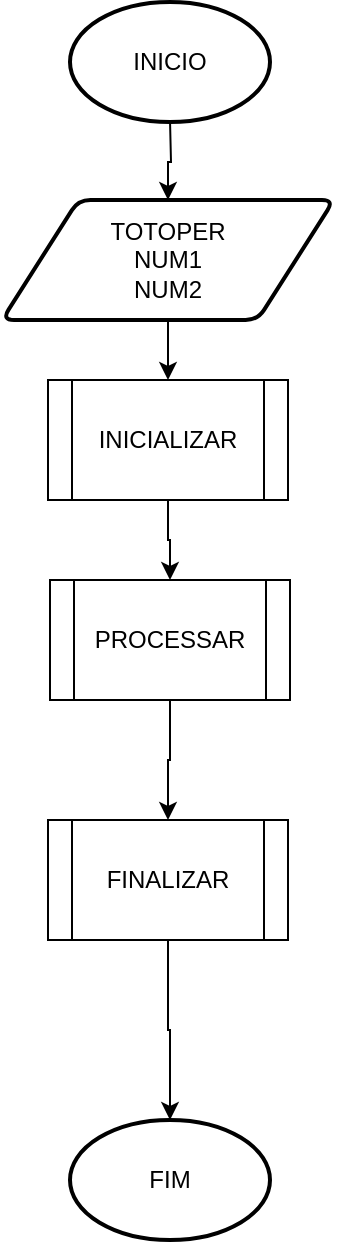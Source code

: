 <mxfile version="26.0.5" pages="4">
  <diagram name="INICIO" id="EMIA9E0ZmFxdkjyEhuyx">
    <mxGraphModel dx="1434" dy="780" grid="1" gridSize="10" guides="1" tooltips="1" connect="1" arrows="1" fold="1" page="1" pageScale="1" pageWidth="1169" pageHeight="827" math="0" shadow="0">
      <root>
        <mxCell id="0" />
        <mxCell id="1" parent="0" />
        <mxCell id="EFtrLgJK5FYmjv3bWUjU-2" style="edgeStyle=orthogonalEdgeStyle;rounded=0;orthogonalLoop=1;jettySize=auto;html=1;entryX=0.5;entryY=0;entryDx=0;entryDy=0;" edge="1" parent="1" target="EFtrLgJK5FYmjv3bWUjU-1">
          <mxGeometry relative="1" as="geometry">
            <mxPoint x="585" y="90" as="sourcePoint" />
            <mxPoint x="585" y="120" as="targetPoint" />
          </mxGeometry>
        </mxCell>
        <mxCell id="7HLD-ehBFF3OfpUX7R_S-1" value="INICIO" style="strokeWidth=2;html=1;shape=mxgraph.flowchart.start_1;whiteSpace=wrap;" vertex="1" parent="1">
          <mxGeometry x="535" y="31" width="100" height="60" as="geometry" />
        </mxCell>
        <mxCell id="7HLD-ehBFF3OfpUX7R_S-2" value="FIM" style="strokeWidth=2;html=1;shape=mxgraph.flowchart.start_1;whiteSpace=wrap;" vertex="1" parent="1">
          <mxGeometry x="535" y="590" width="100" height="60" as="geometry" />
        </mxCell>
        <mxCell id="7HLD-ehBFF3OfpUX7R_S-13" style="edgeStyle=orthogonalEdgeStyle;rounded=0;orthogonalLoop=1;jettySize=auto;html=1;" edge="1" parent="1" source="7HLD-ehBFF3OfpUX7R_S-9" target="7HLD-ehBFF3OfpUX7R_S-10">
          <mxGeometry relative="1" as="geometry" />
        </mxCell>
        <UserObject label="INICIALIZAR" link="data:page/id,Ad5g7CwGwTluV4VifwYj" id="7HLD-ehBFF3OfpUX7R_S-9">
          <mxCell style="shape=process;whiteSpace=wrap;html=1;backgroundOutline=1;" vertex="1" parent="1">
            <mxGeometry x="524" y="220" width="120" height="60" as="geometry" />
          </mxCell>
        </UserObject>
        <mxCell id="7HLD-ehBFF3OfpUX7R_S-14" style="edgeStyle=orthogonalEdgeStyle;rounded=0;orthogonalLoop=1;jettySize=auto;html=1;" edge="1" parent="1" source="7HLD-ehBFF3OfpUX7R_S-10" target="7HLD-ehBFF3OfpUX7R_S-11">
          <mxGeometry relative="1" as="geometry" />
        </mxCell>
        <UserObject label="PROCESSAR&lt;span style=&quot;color: rgba(0, 0, 0, 0); font-family: monospace; font-size: 0px; text-align: start; text-wrap-mode: nowrap;&quot;&gt;%3CmxGraphModel%3E%3Croot%3E%3CmxCell%20id%3D%220%22%2F%3E%3CmxCell%20id%3D%221%22%20parent%3D%220%22%2F%3E%3CmxCell%20id%3D%222%22%20value%3D%22INICIALIZAR%22%20style%3D%22shape%3Dprocess%3BwhiteSpace%3Dwrap%3Bhtml%3D1%3BbackgroundOutline%3D1%3B%22%20vertex%3D%221%22%20parent%3D%221%22%3E%3CmxGeometry%20x%3D%22520%22%20y%3D%22370%22%20width%3D%22120%22%20height%3D%2260%22%20as%3D%22geometry%22%2F%3E%3C%2FmxCell%3E%3C%2Froot%3E%3C%2FmxGraphModel%3E&lt;/span&gt;" link="data:page/id,w9e2gjbsPphAWo3gm4Yv" id="7HLD-ehBFF3OfpUX7R_S-10">
          <mxCell style="shape=process;whiteSpace=wrap;html=1;backgroundOutline=1;" vertex="1" parent="1">
            <mxGeometry x="525" y="320" width="120" height="60" as="geometry" />
          </mxCell>
        </UserObject>
        <UserObject label="FINALIZAR" link="data:page/id,82E7aqBW61eXxub2g5JF" id="7HLD-ehBFF3OfpUX7R_S-11">
          <mxCell style="shape=process;whiteSpace=wrap;html=1;backgroundOutline=1;" vertex="1" parent="1">
            <mxGeometry x="524" y="440" width="120" height="60" as="geometry" />
          </mxCell>
        </UserObject>
        <mxCell id="7HLD-ehBFF3OfpUX7R_S-15" style="edgeStyle=orthogonalEdgeStyle;rounded=0;orthogonalLoop=1;jettySize=auto;html=1;entryX=0.5;entryY=0;entryDx=0;entryDy=0;entryPerimeter=0;" edge="1" parent="1" source="7HLD-ehBFF3OfpUX7R_S-11" target="7HLD-ehBFF3OfpUX7R_S-2">
          <mxGeometry relative="1" as="geometry" />
        </mxCell>
        <mxCell id="EFtrLgJK5FYmjv3bWUjU-3" style="edgeStyle=orthogonalEdgeStyle;rounded=0;orthogonalLoop=1;jettySize=auto;html=1;" edge="1" parent="1" source="EFtrLgJK5FYmjv3bWUjU-1" target="7HLD-ehBFF3OfpUX7R_S-9">
          <mxGeometry relative="1" as="geometry" />
        </mxCell>
        <mxCell id="EFtrLgJK5FYmjv3bWUjU-1" value="TOTOPER&lt;div&gt;NUM1&lt;/div&gt;&lt;div&gt;NUM2&lt;/div&gt;" style="shape=parallelogram;html=1;strokeWidth=2;perimeter=parallelogramPerimeter;whiteSpace=wrap;rounded=1;arcSize=12;size=0.23;" vertex="1" parent="1">
          <mxGeometry x="501" y="130" width="166" height="60" as="geometry" />
        </mxCell>
      </root>
    </mxGraphModel>
  </diagram>
  <diagram id="Ad5g7CwGwTluV4VifwYj" name="INICIALIZAR">
    <mxGraphModel dx="1434" dy="780" grid="1" gridSize="10" guides="1" tooltips="1" connect="1" arrows="1" fold="1" page="1" pageScale="1" pageWidth="1169" pageHeight="827" math="0" shadow="0">
      <root>
        <mxCell id="0" />
        <mxCell id="1" parent="0" />
        <mxCell id="DKsqjBfrPFoWlwL2nh0w-1" style="edgeStyle=orthogonalEdgeStyle;rounded=0;orthogonalLoop=1;jettySize=auto;html=1;entryX=0.5;entryY=0;entryDx=0;entryDy=0;" edge="1" parent="1" source="DKsqjBfrPFoWlwL2nh0w-2" target="DKsqjBfrPFoWlwL2nh0w-7">
          <mxGeometry relative="1" as="geometry">
            <mxPoint x="585" y="250" as="targetPoint" />
          </mxGeometry>
        </mxCell>
        <mxCell id="DKsqjBfrPFoWlwL2nh0w-2" value="INICIALIZAR" style="strokeWidth=2;html=1;shape=mxgraph.flowchart.start_1;whiteSpace=wrap;" vertex="1" parent="1">
          <mxGeometry x="535" y="140" width="100" height="60" as="geometry" />
        </mxCell>
        <mxCell id="DKsqjBfrPFoWlwL2nh0w-3" value="FIM" style="strokeWidth=2;html=1;shape=mxgraph.flowchart.start_1;whiteSpace=wrap;" vertex="1" parent="1">
          <mxGeometry x="535" y="460" width="100" height="60" as="geometry" />
        </mxCell>
        <mxCell id="DKsqjBfrPFoWlwL2nh0w-6" style="edgeStyle=orthogonalEdgeStyle;rounded=0;orthogonalLoop=1;jettySize=auto;html=1;" edge="1" parent="1" source="DKsqjBfrPFoWlwL2nh0w-7" target="DKsqjBfrPFoWlwL2nh0w-3">
          <mxGeometry relative="1" as="geometry" />
        </mxCell>
        <mxCell id="DKsqjBfrPFoWlwL2nh0w-7" value="NUM1&lt;div&gt;NUM2&lt;/div&gt;" style="html=1;strokeWidth=2;shape=manualInput;whiteSpace=wrap;rounded=1;size=26;arcSize=11;" vertex="1" parent="1">
          <mxGeometry x="535" y="280" width="100" height="70" as="geometry" />
        </mxCell>
      </root>
    </mxGraphModel>
  </diagram>
  <diagram id="w9e2gjbsPphAWo3gm4Yv" name="PROCESSAR">
    <mxGraphModel dx="1434" dy="780" grid="1" gridSize="10" guides="1" tooltips="1" connect="1" arrows="1" fold="1" page="1" pageScale="1" pageWidth="1169" pageHeight="827" math="0" shadow="0">
      <root>
        <mxCell id="0" />
        <mxCell id="1" parent="0" />
        <mxCell id="z_aFJN-d0INjLyInOznB-2" value="PROCESSAR" style="strokeWidth=2;html=1;shape=mxgraph.flowchart.start_1;whiteSpace=wrap;" vertex="1" parent="1">
          <mxGeometry x="90" y="50" width="100" height="60" as="geometry" />
        </mxCell>
        <mxCell id="z_aFJN-d0INjLyInOznB-3" value="FIM" style="strokeWidth=2;html=1;shape=mxgraph.flowchart.start_1;whiteSpace=wrap;" vertex="1" parent="1">
          <mxGeometry x="90" y="569" width="100" height="60" as="geometry" />
        </mxCell>
        <mxCell id="3ueva2WTK3g1cqVJtEH2-2" style="edgeStyle=orthogonalEdgeStyle;rounded=0;orthogonalLoop=1;jettySize=auto;html=1;" edge="1" parent="1" source="z_aFJN-d0INjLyInOznB-5" target="KID5dwyUe0Pg4kjxe8Pp-1">
          <mxGeometry relative="1" as="geometry" />
        </mxCell>
        <mxCell id="z_aFJN-d0INjLyInOznB-5" value="NUM1&lt;div&gt;NUM2&lt;/div&gt;" style="strokeWidth=2;html=1;shape=mxgraph.flowchart.display;whiteSpace=wrap;" vertex="1" parent="1">
          <mxGeometry x="90" y="130" width="100" height="60" as="geometry" />
        </mxCell>
        <mxCell id="3ueva2WTK3g1cqVJtEH2-3" style="edgeStyle=orthogonalEdgeStyle;rounded=0;orthogonalLoop=1;jettySize=auto;html=1;" edge="1" parent="1" target="KID5dwyUe0Pg4kjxe8Pp-2">
          <mxGeometry relative="1" as="geometry">
            <mxPoint x="140.029" y="270" as="sourcePoint" />
            <mxPoint x="140.029" y="289" as="targetPoint" />
          </mxGeometry>
        </mxCell>
        <mxCell id="KID5dwyUe0Pg4kjxe8Pp-1" value="SOMA" style="shape=process;whiteSpace=wrap;html=1;backgroundOutline=1;" vertex="1" parent="1">
          <mxGeometry x="80" y="210" width="120" height="60" as="geometry" />
        </mxCell>
        <mxCell id="3ueva2WTK3g1cqVJtEH2-4" style="edgeStyle=orthogonalEdgeStyle;rounded=0;orthogonalLoop=1;jettySize=auto;html=1;" edge="1" parent="1" target="KID5dwyUe0Pg4kjxe8Pp-3">
          <mxGeometry relative="1" as="geometry">
            <mxPoint x="140.029" y="356" as="sourcePoint" />
            <mxPoint x="140" y="368" as="targetPoint" />
          </mxGeometry>
        </mxCell>
        <mxCell id="KID5dwyUe0Pg4kjxe8Pp-2" value="SUBTRACAO" style="shape=process;whiteSpace=wrap;html=1;backgroundOutline=1;" vertex="1" parent="1">
          <mxGeometry x="80" y="296" width="120" height="60" as="geometry" />
        </mxCell>
        <mxCell id="3ueva2WTK3g1cqVJtEH2-5" style="edgeStyle=orthogonalEdgeStyle;rounded=0;orthogonalLoop=1;jettySize=auto;html=1;entryX=0.5;entryY=0;entryDx=0;entryDy=0;" edge="1" parent="1" source="KID5dwyUe0Pg4kjxe8Pp-3" target="KID5dwyUe0Pg4kjxe8Pp-4">
          <mxGeometry relative="1" as="geometry" />
        </mxCell>
        <mxCell id="KID5dwyUe0Pg4kjxe8Pp-3" value="DIVISAO" style="shape=process;whiteSpace=wrap;html=1;backgroundOutline=1;" vertex="1" parent="1">
          <mxGeometry x="80" y="382" width="120" height="60" as="geometry" />
        </mxCell>
        <mxCell id="3ueva2WTK3g1cqVJtEH2-6" style="edgeStyle=orthogonalEdgeStyle;rounded=0;orthogonalLoop=1;jettySize=auto;html=1;" edge="1" parent="1" source="KID5dwyUe0Pg4kjxe8Pp-4" target="z_aFJN-d0INjLyInOznB-3">
          <mxGeometry relative="1" as="geometry" />
        </mxCell>
        <mxCell id="KID5dwyUe0Pg4kjxe8Pp-4" value="MULTIPLICACAO" style="shape=process;whiteSpace=wrap;html=1;backgroundOutline=1;" vertex="1" parent="1">
          <mxGeometry x="80" y="480" width="120" height="60" as="geometry" />
        </mxCell>
        <mxCell id="KID5dwyUe0Pg4kjxe8Pp-5" value="SOMA" style="strokeWidth=2;html=1;shape=mxgraph.flowchart.start_1;whiteSpace=wrap;" vertex="1" parent="1">
          <mxGeometry x="308" y="40" width="100" height="60" as="geometry" />
        </mxCell>
        <mxCell id="xxE06-n0pQd6NzW_jNuk-2" style="edgeStyle=orthogonalEdgeStyle;rounded=0;orthogonalLoop=1;jettySize=auto;html=1;" edge="1" parent="1" source="KID5dwyUe0Pg4kjxe8Pp-6" target="KID5dwyUe0Pg4kjxe8Pp-7">
          <mxGeometry relative="1" as="geometry" />
        </mxCell>
        <mxCell id="KID5dwyUe0Pg4kjxe8Pp-6" value="RES = NUM1 + NUM2&lt;div&gt;TOTOPER + 1&lt;/div&gt;" style="rounded=1;whiteSpace=wrap;html=1;absoluteArcSize=1;arcSize=14;strokeWidth=2;" vertex="1" parent="1">
          <mxGeometry x="280.5" y="130" width="155" height="40" as="geometry" />
        </mxCell>
        <mxCell id="xxE06-n0pQd6NzW_jNuk-3" style="edgeStyle=orthogonalEdgeStyle;rounded=0;orthogonalLoop=1;jettySize=auto;html=1;" edge="1" parent="1" source="KID5dwyUe0Pg4kjxe8Pp-7" target="KID5dwyUe0Pg4kjxe8Pp-8">
          <mxGeometry relative="1" as="geometry" />
        </mxCell>
        <mxCell id="KID5dwyUe0Pg4kjxe8Pp-7" value="RES" style="strokeWidth=2;html=1;shape=mxgraph.flowchart.display;whiteSpace=wrap;" vertex="1" parent="1">
          <mxGeometry x="308" y="190" width="100" height="60" as="geometry" />
        </mxCell>
        <mxCell id="KID5dwyUe0Pg4kjxe8Pp-8" value="FIM" style="strokeWidth=2;html=1;shape=mxgraph.flowchart.start_1;whiteSpace=wrap;" vertex="1" parent="1">
          <mxGeometry x="308" y="280" width="100" height="60" as="geometry" />
        </mxCell>
        <mxCell id="xxE06-n0pQd6NzW_jNuk-4" style="edgeStyle=orthogonalEdgeStyle;rounded=0;orthogonalLoop=1;jettySize=auto;html=1;" edge="1" parent="1" source="KID5dwyUe0Pg4kjxe8Pp-9" target="KID5dwyUe0Pg4kjxe8Pp-10">
          <mxGeometry relative="1" as="geometry" />
        </mxCell>
        <mxCell id="KID5dwyUe0Pg4kjxe8Pp-9" value="SUBTRACAO" style="strokeWidth=2;html=1;shape=mxgraph.flowchart.start_1;whiteSpace=wrap;" vertex="1" parent="1">
          <mxGeometry x="540" y="40" width="100" height="60" as="geometry" />
        </mxCell>
        <mxCell id="xxE06-n0pQd6NzW_jNuk-5" style="edgeStyle=orthogonalEdgeStyle;rounded=0;orthogonalLoop=1;jettySize=auto;html=1;" edge="1" parent="1" source="KID5dwyUe0Pg4kjxe8Pp-10" target="KID5dwyUe0Pg4kjxe8Pp-11">
          <mxGeometry relative="1" as="geometry" />
        </mxCell>
        <mxCell id="KID5dwyUe0Pg4kjxe8Pp-10" value="RES = NUM1 - NUM2&lt;div&gt;&lt;span style=&quot;background-color: transparent; color: light-dark(rgb(0, 0, 0), rgb(255, 255, 255));&quot;&gt;TOTOPER + 1&lt;/span&gt;&lt;/div&gt;" style="rounded=1;whiteSpace=wrap;html=1;absoluteArcSize=1;arcSize=14;strokeWidth=2;" vertex="1" parent="1">
          <mxGeometry x="525" y="130" width="130" height="30" as="geometry" />
        </mxCell>
        <mxCell id="xxE06-n0pQd6NzW_jNuk-6" style="edgeStyle=orthogonalEdgeStyle;rounded=0;orthogonalLoop=1;jettySize=auto;html=1;" edge="1" parent="1" source="KID5dwyUe0Pg4kjxe8Pp-11" target="KID5dwyUe0Pg4kjxe8Pp-12">
          <mxGeometry relative="1" as="geometry" />
        </mxCell>
        <mxCell id="KID5dwyUe0Pg4kjxe8Pp-11" value="RES" style="strokeWidth=2;html=1;shape=mxgraph.flowchart.display;whiteSpace=wrap;" vertex="1" parent="1">
          <mxGeometry x="540" y="190" width="100" height="60" as="geometry" />
        </mxCell>
        <mxCell id="KID5dwyUe0Pg4kjxe8Pp-12" value="FIM" style="strokeWidth=2;html=1;shape=mxgraph.flowchart.start_1;whiteSpace=wrap;" vertex="1" parent="1">
          <mxGeometry x="540" y="280" width="100" height="60" as="geometry" />
        </mxCell>
        <mxCell id="xxE06-n0pQd6NzW_jNuk-7" style="edgeStyle=orthogonalEdgeStyle;rounded=0;orthogonalLoop=1;jettySize=auto;html=1;" edge="1" parent="1" source="KID5dwyUe0Pg4kjxe8Pp-13" target="KID5dwyUe0Pg4kjxe8Pp-14">
          <mxGeometry relative="1" as="geometry" />
        </mxCell>
        <mxCell id="KID5dwyUe0Pg4kjxe8Pp-13" value="DIVISAO" style="strokeWidth=2;html=1;shape=mxgraph.flowchart.start_1;whiteSpace=wrap;" vertex="1" parent="1">
          <mxGeometry x="770" y="40" width="100" height="60" as="geometry" />
        </mxCell>
        <mxCell id="xxE06-n0pQd6NzW_jNuk-8" style="edgeStyle=orthogonalEdgeStyle;rounded=0;orthogonalLoop=1;jettySize=auto;html=1;" edge="1" parent="1" source="KID5dwyUe0Pg4kjxe8Pp-14" target="KID5dwyUe0Pg4kjxe8Pp-15">
          <mxGeometry relative="1" as="geometry" />
        </mxCell>
        <mxCell id="KID5dwyUe0Pg4kjxe8Pp-14" value="RES = NUM1 / NUM2&lt;div&gt;&lt;span style=&quot;background-color: transparent; color: light-dark(rgb(0, 0, 0), rgb(255, 255, 255));&quot;&gt;TOTOPER + 1&lt;/span&gt;&lt;/div&gt;" style="rounded=1;whiteSpace=wrap;html=1;absoluteArcSize=1;arcSize=14;strokeWidth=2;" vertex="1" parent="1">
          <mxGeometry x="750" y="130" width="140" height="30" as="geometry" />
        </mxCell>
        <mxCell id="xxE06-n0pQd6NzW_jNuk-9" style="edgeStyle=orthogonalEdgeStyle;rounded=0;orthogonalLoop=1;jettySize=auto;html=1;" edge="1" parent="1" source="KID5dwyUe0Pg4kjxe8Pp-15" target="KID5dwyUe0Pg4kjxe8Pp-16">
          <mxGeometry relative="1" as="geometry" />
        </mxCell>
        <mxCell id="KID5dwyUe0Pg4kjxe8Pp-15" value="RES" style="strokeWidth=2;html=1;shape=mxgraph.flowchart.display;whiteSpace=wrap;" vertex="1" parent="1">
          <mxGeometry x="770" y="190" width="100" height="60" as="geometry" />
        </mxCell>
        <mxCell id="KID5dwyUe0Pg4kjxe8Pp-16" value="FIM" style="strokeWidth=2;html=1;shape=mxgraph.flowchart.start_1;whiteSpace=wrap;" vertex="1" parent="1">
          <mxGeometry x="770" y="280" width="100" height="60" as="geometry" />
        </mxCell>
        <mxCell id="xxE06-n0pQd6NzW_jNuk-10" style="edgeStyle=orthogonalEdgeStyle;rounded=0;orthogonalLoop=1;jettySize=auto;html=1;" edge="1" parent="1" source="KID5dwyUe0Pg4kjxe8Pp-17" target="KID5dwyUe0Pg4kjxe8Pp-18">
          <mxGeometry relative="1" as="geometry" />
        </mxCell>
        <mxCell id="KID5dwyUe0Pg4kjxe8Pp-17" value="MULTIPLICACAO" style="strokeWidth=2;html=1;shape=mxgraph.flowchart.start_1;whiteSpace=wrap;" vertex="1" parent="1">
          <mxGeometry x="990" y="40" width="100" height="60" as="geometry" />
        </mxCell>
        <mxCell id="xxE06-n0pQd6NzW_jNuk-11" style="edgeStyle=orthogonalEdgeStyle;rounded=0;orthogonalLoop=1;jettySize=auto;html=1;" edge="1" parent="1" source="KID5dwyUe0Pg4kjxe8Pp-18" target="KID5dwyUe0Pg4kjxe8Pp-19">
          <mxGeometry relative="1" as="geometry" />
        </mxCell>
        <mxCell id="KID5dwyUe0Pg4kjxe8Pp-18" value="RES = NUM1 * NUM2&lt;div&gt;&lt;span style=&quot;background-color: transparent; color: light-dark(rgb(0, 0, 0), rgb(255, 255, 255));&quot;&gt;TOTOPER + 1&lt;/span&gt;&lt;/div&gt;" style="rounded=1;whiteSpace=wrap;html=1;absoluteArcSize=1;arcSize=14;strokeWidth=2;" vertex="1" parent="1">
          <mxGeometry x="965" y="130" width="150" height="30" as="geometry" />
        </mxCell>
        <mxCell id="xxE06-n0pQd6NzW_jNuk-12" style="edgeStyle=orthogonalEdgeStyle;rounded=0;orthogonalLoop=1;jettySize=auto;html=1;" edge="1" parent="1" source="KID5dwyUe0Pg4kjxe8Pp-19" target="KID5dwyUe0Pg4kjxe8Pp-20">
          <mxGeometry relative="1" as="geometry" />
        </mxCell>
        <mxCell id="KID5dwyUe0Pg4kjxe8Pp-19" value="RES" style="strokeWidth=2;html=1;shape=mxgraph.flowchart.display;whiteSpace=wrap;" vertex="1" parent="1">
          <mxGeometry x="990" y="190" width="100" height="60" as="geometry" />
        </mxCell>
        <mxCell id="KID5dwyUe0Pg4kjxe8Pp-20" value="FIM" style="strokeWidth=2;html=1;shape=mxgraph.flowchart.start_1;whiteSpace=wrap;" vertex="1" parent="1">
          <mxGeometry x="990" y="280" width="100" height="60" as="geometry" />
        </mxCell>
        <mxCell id="xxE06-n0pQd6NzW_jNuk-1" style="edgeStyle=orthogonalEdgeStyle;rounded=0;orthogonalLoop=1;jettySize=auto;html=1;entryX=0.5;entryY=0;entryDx=0;entryDy=0;" edge="1" parent="1" source="KID5dwyUe0Pg4kjxe8Pp-5" target="KID5dwyUe0Pg4kjxe8Pp-6">
          <mxGeometry relative="1" as="geometry" />
        </mxCell>
        <mxCell id="3ueva2WTK3g1cqVJtEH2-1" style="edgeStyle=orthogonalEdgeStyle;rounded=0;orthogonalLoop=1;jettySize=auto;html=1;entryX=0.5;entryY=0;entryDx=0;entryDy=0;entryPerimeter=0;" edge="1" parent="1" source="z_aFJN-d0INjLyInOznB-2" target="z_aFJN-d0INjLyInOznB-5">
          <mxGeometry relative="1" as="geometry" />
        </mxCell>
      </root>
    </mxGraphModel>
  </diagram>
  <diagram id="82E7aqBW61eXxub2g5JF" name="FINALIZAR">
    <mxGraphModel dx="1434" dy="780" grid="1" gridSize="10" guides="1" tooltips="1" connect="1" arrows="1" fold="1" page="1" pageScale="1" pageWidth="1169" pageHeight="827" math="0" shadow="0">
      <root>
        <mxCell id="0" />
        <mxCell id="1" parent="0" />
        <mxCell id="t2edCNZSjHufa-XDHhb3-2" value="FINALIZAR" style="strokeWidth=2;html=1;shape=mxgraph.flowchart.start_1;whiteSpace=wrap;" vertex="1" parent="1">
          <mxGeometry x="535" y="140" width="100" height="60" as="geometry" />
        </mxCell>
        <mxCell id="t2edCNZSjHufa-XDHhb3-3" value="FIM" style="strokeWidth=2;html=1;shape=mxgraph.flowchart.start_1;whiteSpace=wrap;" vertex="1" parent="1">
          <mxGeometry x="535" y="330" width="100" height="60" as="geometry" />
        </mxCell>
        <mxCell id="t2edCNZSjHufa-XDHhb3-8" value="TOTOPER" style="strokeWidth=2;html=1;shape=mxgraph.flowchart.display;whiteSpace=wrap;" vertex="1" parent="1">
          <mxGeometry x="535" y="240" width="100" height="60" as="geometry" />
        </mxCell>
        <mxCell id="t2edCNZSjHufa-XDHhb3-9" style="edgeStyle=orthogonalEdgeStyle;rounded=0;orthogonalLoop=1;jettySize=auto;html=1;entryX=0.5;entryY=0;entryDx=0;entryDy=0;entryPerimeter=0;" edge="1" parent="1" source="t2edCNZSjHufa-XDHhb3-2" target="t2edCNZSjHufa-XDHhb3-8">
          <mxGeometry relative="1" as="geometry" />
        </mxCell>
        <mxCell id="t2edCNZSjHufa-XDHhb3-10" style="edgeStyle=orthogonalEdgeStyle;rounded=0;orthogonalLoop=1;jettySize=auto;html=1;entryX=0.5;entryY=0;entryDx=0;entryDy=0;entryPerimeter=0;" edge="1" parent="1" source="t2edCNZSjHufa-XDHhb3-8" target="t2edCNZSjHufa-XDHhb3-3">
          <mxGeometry relative="1" as="geometry" />
        </mxCell>
      </root>
    </mxGraphModel>
  </diagram>
</mxfile>
